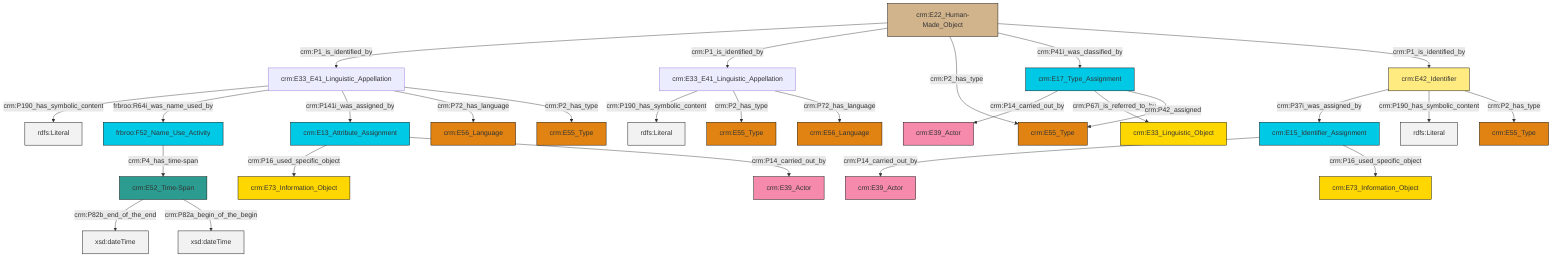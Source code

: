 graph TD
classDef Literal fill:#f2f2f2,stroke:#000000;
classDef CRM_Entity fill:#FFFFFF,stroke:#000000;
classDef Temporal_Entity fill:#00C9E6, stroke:#000000;
classDef Type fill:#E18312, stroke:#000000;
classDef Time-Span fill:#2C9C91, stroke:#000000;
classDef Appellation fill:#FFEB7F, stroke:#000000;
classDef Place fill:#008836, stroke:#000000;
classDef Persistent_Item fill:#B266B2, stroke:#000000;
classDef Conceptual_Object fill:#FFD700, stroke:#000000;
classDef Physical_Thing fill:#D2B48C, stroke:#000000;
classDef Actor fill:#f58aad, stroke:#000000;
classDef PC_Classes fill:#4ce600, stroke:#000000;
classDef Multi fill:#cccccc,stroke:#000000;

2["crm:E33_E41_Linguistic_Appellation"]:::Default -->|crm:P190_has_symbolic_content| 3[rdfs:Literal]:::Literal
4["crm:E22_Human-Made_Object"]:::Physical_Thing -->|crm:P1_is_identified_by| 5["crm:E33_E41_Linguistic_Appellation"]:::Default
0["crm:E13_Attribute_Assignment"]:::Temporal_Entity -->|crm:P16_used_specific_object| 10["crm:E73_Information_Object"]:::Conceptual_Object
11["crm:E15_Identifier_Assignment"]:::Temporal_Entity -->|crm:P14_carried_out_by| 12["crm:E39_Actor"]:::Actor
2["crm:E33_E41_Linguistic_Appellation"]:::Default -->|crm:P2_has_type| 15["crm:E55_Type"]:::Type
2["crm:E33_E41_Linguistic_Appellation"]:::Default -->|crm:P72_has_language| 13["crm:E56_Language"]:::Type
11["crm:E15_Identifier_Assignment"]:::Temporal_Entity -->|crm:P16_used_specific_object| 16["crm:E73_Information_Object"]:::Conceptual_Object
23["crm:E42_Identifier"]:::Appellation -->|crm:P37i_was_assigned_by| 11["crm:E15_Identifier_Assignment"]:::Temporal_Entity
24["crm:E52_Time-Span"]:::Time-Span -->|crm:P82b_end_of_the_end| 25[xsd:dateTime]:::Literal
4["crm:E22_Human-Made_Object"]:::Physical_Thing -->|crm:P1_is_identified_by| 2["crm:E33_E41_Linguistic_Appellation"]:::Default
4["crm:E22_Human-Made_Object"]:::Physical_Thing -->|crm:P2_has_type| 17["crm:E55_Type"]:::Type
32["crm:E17_Type_Assignment"]:::Temporal_Entity -->|crm:P14_carried_out_by| 21["crm:E39_Actor"]:::Actor
5["crm:E33_E41_Linguistic_Appellation"]:::Default -->|crm:P190_has_symbolic_content| 33[rdfs:Literal]:::Literal
4["crm:E22_Human-Made_Object"]:::Physical_Thing -->|crm:P41i_was_classified_by| 32["crm:E17_Type_Assignment"]:::Temporal_Entity
24["crm:E52_Time-Span"]:::Time-Span -->|crm:P82a_begin_of_the_begin| 35[xsd:dateTime]:::Literal
5["crm:E33_E41_Linguistic_Appellation"]:::Default -->|frbroo:R64i_was_name_used_by| 29["frbroo:F52_Name_Use_Activity"]:::Temporal_Entity
5["crm:E33_E41_Linguistic_Appellation"]:::Default -->|crm:P141i_was_assigned_by| 0["crm:E13_Attribute_Assignment"]:::Temporal_Entity
23["crm:E42_Identifier"]:::Appellation -->|crm:P190_has_symbolic_content| 36[rdfs:Literal]:::Literal
23["crm:E42_Identifier"]:::Appellation -->|crm:P2_has_type| 8["crm:E55_Type"]:::Type
29["frbroo:F52_Name_Use_Activity"]:::Temporal_Entity -->|crm:P4_has_time-span| 24["crm:E52_Time-Span"]:::Time-Span
5["crm:E33_E41_Linguistic_Appellation"]:::Default -->|crm:P72_has_language| 6["crm:E56_Language"]:::Type
32["crm:E17_Type_Assignment"]:::Temporal_Entity -->|crm:P67i_is_referred_to_by| 26["crm:E33_Linguistic_Object"]:::Conceptual_Object
32["crm:E17_Type_Assignment"]:::Temporal_Entity -->|crm:P42_assigned| 17["crm:E55_Type"]:::Type
0["crm:E13_Attribute_Assignment"]:::Temporal_Entity -->|crm:P14_carried_out_by| 19["crm:E39_Actor"]:::Actor
5["crm:E33_E41_Linguistic_Appellation"]:::Default -->|crm:P2_has_type| 45["crm:E55_Type"]:::Type
4["crm:E22_Human-Made_Object"]:::Physical_Thing -->|crm:P1_is_identified_by| 23["crm:E42_Identifier"]:::Appellation